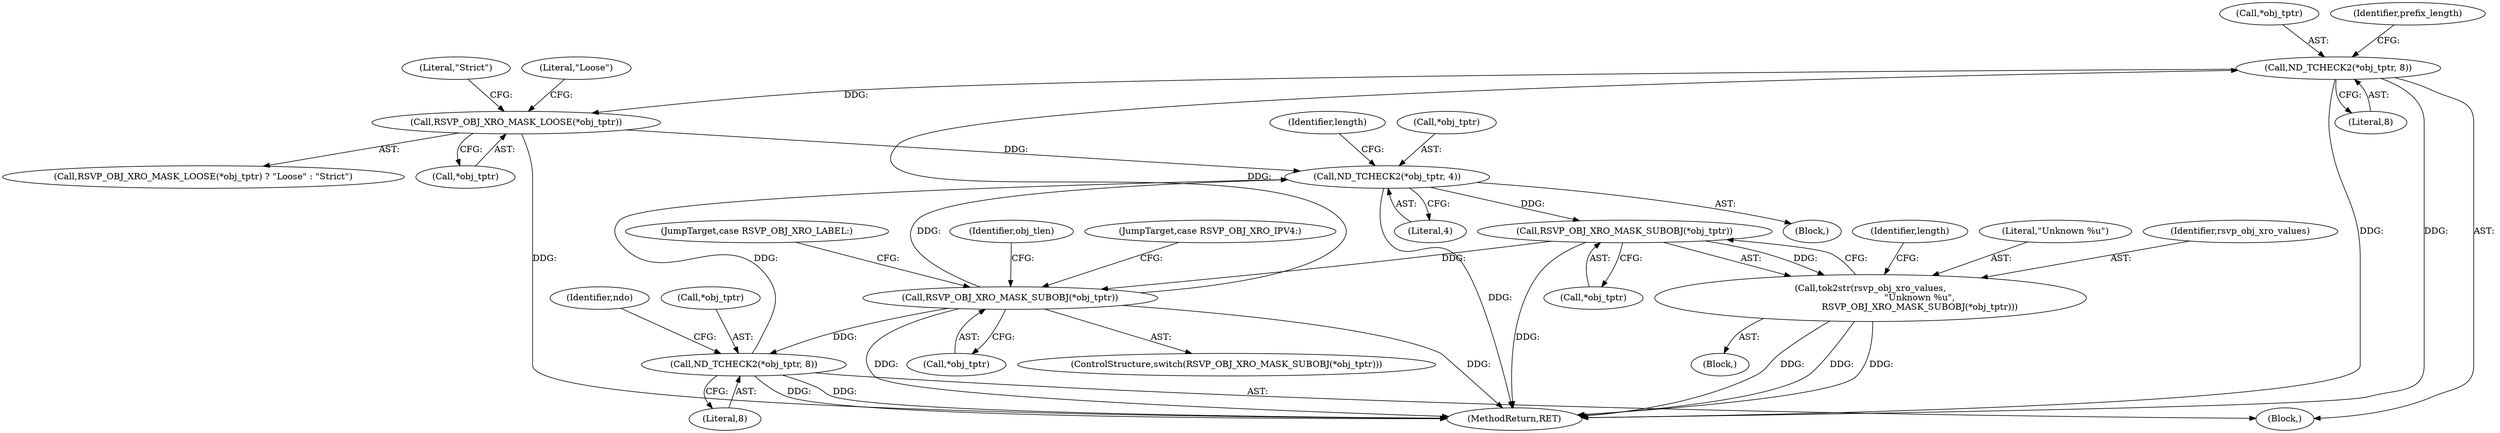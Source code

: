digraph "0_tcpdump_bea2686c296b79609060a104cc139810785b0739@pointer" {
"1001370" [label="(Call,ND_TCHECK2(*obj_tptr, 8))"];
"1001354" [label="(Call,RSVP_OBJ_XRO_MASK_SUBOBJ(*obj_tptr))"];
"1001337" [label="(Call,RSVP_OBJ_XRO_MASK_SUBOBJ(*obj_tptr))"];
"1001316" [label="(Call,ND_TCHECK2(*obj_tptr, 4))"];
"1001399" [label="(Call,RSVP_OBJ_XRO_MASK_LOOSE(*obj_tptr))"];
"1001370" [label="(Call,ND_TCHECK2(*obj_tptr, 8))"];
"1001434" [label="(Call,ND_TCHECK2(*obj_tptr, 8))"];
"1001334" [label="(Call,tok2str(rsvp_obj_xro_values,\n                                   \"Unknown %u\",\n                                   RSVP_OBJ_XRO_MASK_SUBOBJ(*obj_tptr)))"];
"1001370" [label="(Call,ND_TCHECK2(*obj_tptr, 8))"];
"1001337" [label="(Call,RSVP_OBJ_XRO_MASK_SUBOBJ(*obj_tptr))"];
"1001371" [label="(Call,*obj_tptr)"];
"1001340" [label="(Identifier,length)"];
"1001403" [label="(Literal,\"Strict\")"];
"1001435" [label="(Call,*obj_tptr)"];
"1001423" [label="(JumpTarget,case RSVP_OBJ_XRO_LABEL:)"];
"1001398" [label="(Call,RSVP_OBJ_XRO_MASK_LOOSE(*obj_tptr) ? \"Loose\" : \"Strict\")"];
"1001314" [label="(Block,)"];
"1001355" [label="(Call,*obj_tptr)"];
"1001321" [label="(Identifier,length)"];
"1001353" [label="(ControlStructure,switch(RSVP_OBJ_XRO_MASK_SUBOBJ(*obj_tptr)))"];
"1003409" [label="(MethodReturn,RET)"];
"1001354" [label="(Call,RSVP_OBJ_XRO_MASK_SUBOBJ(*obj_tptr))"];
"1001402" [label="(Literal,\"Loose\")"];
"1001317" [label="(Call,*obj_tptr)"];
"1001375" [label="(Identifier,prefix_length)"];
"1001336" [label="(Literal,\"Unknown %u\")"];
"1001440" [label="(Identifier,ndo)"];
"1001437" [label="(Literal,8)"];
"1001334" [label="(Call,tok2str(rsvp_obj_xro_values,\n                                   \"Unknown %u\",\n                                   RSVP_OBJ_XRO_MASK_SUBOBJ(*obj_tptr)))"];
"1001434" [label="(Call,ND_TCHECK2(*obj_tptr, 8))"];
"1001399" [label="(Call,RSVP_OBJ_XRO_MASK_LOOSE(*obj_tptr))"];
"1001333" [label="(Block,)"];
"1001478" [label="(Identifier,obj_tlen)"];
"1001316" [label="(Call,ND_TCHECK2(*obj_tptr, 4))"];
"1001338" [label="(Call,*obj_tptr)"];
"1001319" [label="(Literal,4)"];
"1001357" [label="(Block,)"];
"1001400" [label="(Call,*obj_tptr)"];
"1001335" [label="(Identifier,rsvp_obj_xro_values)"];
"1001373" [label="(Literal,8)"];
"1001359" [label="(JumpTarget,case RSVP_OBJ_XRO_IPV4:)"];
"1001370" -> "1001357"  [label="AST: "];
"1001370" -> "1001373"  [label="CFG: "];
"1001371" -> "1001370"  [label="AST: "];
"1001373" -> "1001370"  [label="AST: "];
"1001375" -> "1001370"  [label="CFG: "];
"1001370" -> "1003409"  [label="DDG: "];
"1001370" -> "1003409"  [label="DDG: "];
"1001354" -> "1001370"  [label="DDG: "];
"1001370" -> "1001399"  [label="DDG: "];
"1001354" -> "1001353"  [label="AST: "];
"1001354" -> "1001355"  [label="CFG: "];
"1001355" -> "1001354"  [label="AST: "];
"1001359" -> "1001354"  [label="CFG: "];
"1001423" -> "1001354"  [label="CFG: "];
"1001478" -> "1001354"  [label="CFG: "];
"1001354" -> "1003409"  [label="DDG: "];
"1001354" -> "1003409"  [label="DDG: "];
"1001354" -> "1001316"  [label="DDG: "];
"1001337" -> "1001354"  [label="DDG: "];
"1001354" -> "1001434"  [label="DDG: "];
"1001337" -> "1001334"  [label="AST: "];
"1001337" -> "1001338"  [label="CFG: "];
"1001338" -> "1001337"  [label="AST: "];
"1001334" -> "1001337"  [label="CFG: "];
"1001337" -> "1003409"  [label="DDG: "];
"1001337" -> "1001334"  [label="DDG: "];
"1001316" -> "1001337"  [label="DDG: "];
"1001316" -> "1001314"  [label="AST: "];
"1001316" -> "1001319"  [label="CFG: "];
"1001317" -> "1001316"  [label="AST: "];
"1001319" -> "1001316"  [label="AST: "];
"1001321" -> "1001316"  [label="CFG: "];
"1001316" -> "1003409"  [label="DDG: "];
"1001399" -> "1001316"  [label="DDG: "];
"1001434" -> "1001316"  [label="DDG: "];
"1001399" -> "1001398"  [label="AST: "];
"1001399" -> "1001400"  [label="CFG: "];
"1001400" -> "1001399"  [label="AST: "];
"1001402" -> "1001399"  [label="CFG: "];
"1001403" -> "1001399"  [label="CFG: "];
"1001399" -> "1003409"  [label="DDG: "];
"1001434" -> "1001357"  [label="AST: "];
"1001434" -> "1001437"  [label="CFG: "];
"1001435" -> "1001434"  [label="AST: "];
"1001437" -> "1001434"  [label="AST: "];
"1001440" -> "1001434"  [label="CFG: "];
"1001434" -> "1003409"  [label="DDG: "];
"1001434" -> "1003409"  [label="DDG: "];
"1001334" -> "1001333"  [label="AST: "];
"1001335" -> "1001334"  [label="AST: "];
"1001336" -> "1001334"  [label="AST: "];
"1001340" -> "1001334"  [label="CFG: "];
"1001334" -> "1003409"  [label="DDG: "];
"1001334" -> "1003409"  [label="DDG: "];
"1001334" -> "1003409"  [label="DDG: "];
}

